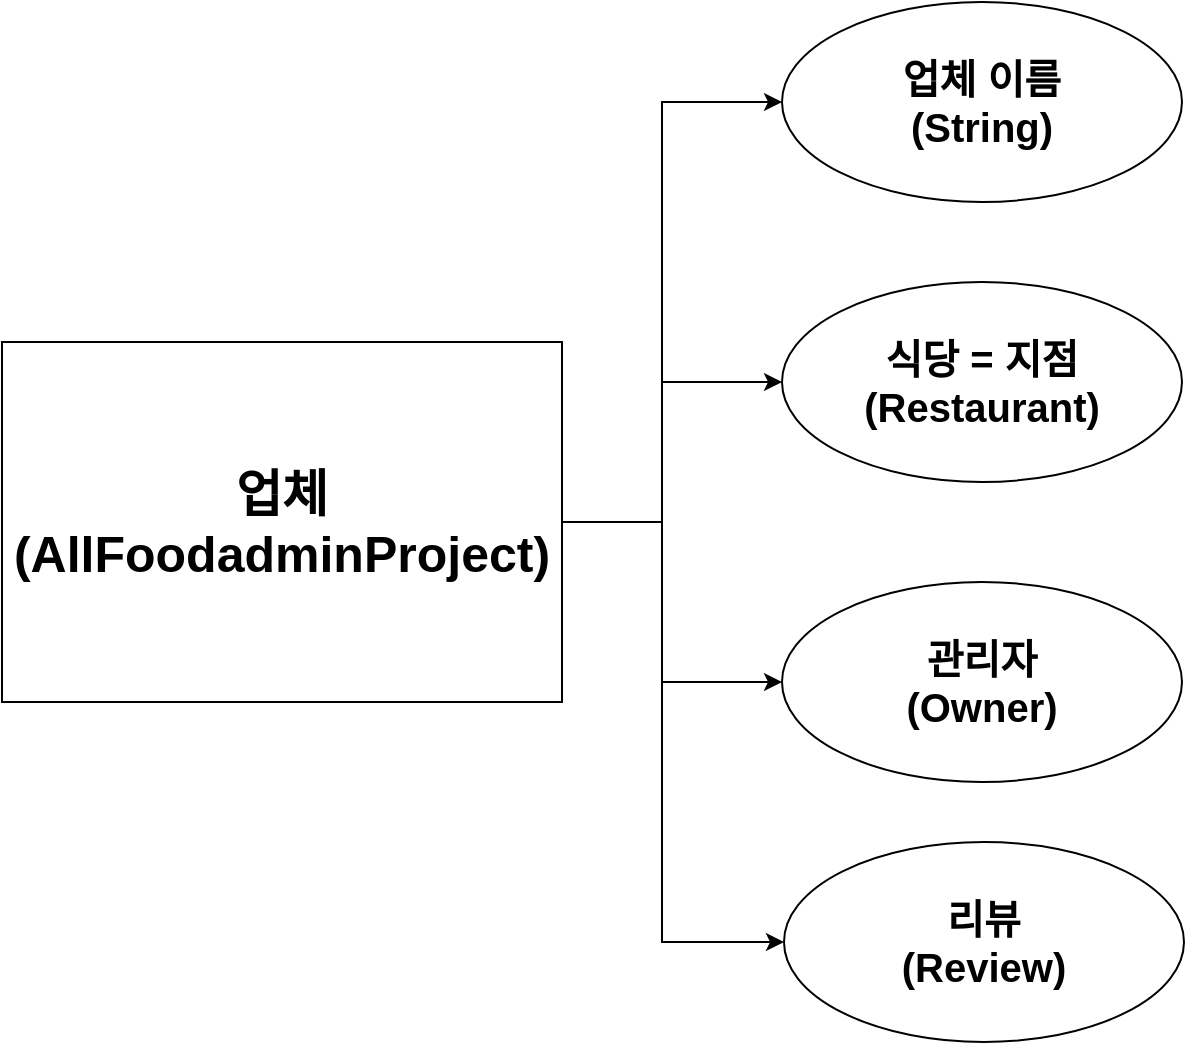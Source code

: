 <mxfile version="14.9.2" type="github">
  <diagram id="IPwbatT1BVXsD7soHIid" name="Page-1">
    <mxGraphModel dx="785" dy="683" grid="1" gridSize="10" guides="1" tooltips="1" connect="1" arrows="1" fold="1" page="1" pageScale="1" pageWidth="827" pageHeight="1169" math="0" shadow="0">
      <root>
        <mxCell id="0" />
        <mxCell id="1" parent="0" />
        <mxCell id="ki_Qq6n7sDI-YIgVJBH6-42" style="edgeStyle=orthogonalEdgeStyle;rounded=0;orthogonalLoop=1;jettySize=auto;html=1;fontSize=25;" edge="1" parent="1" source="ki_Qq6n7sDI-YIgVJBH6-1" target="ki_Qq6n7sDI-YIgVJBH6-22">
          <mxGeometry relative="1" as="geometry">
            <Array as="points">
              <mxPoint x="340" y="360" />
              <mxPoint x="340" y="290" />
            </Array>
          </mxGeometry>
        </mxCell>
        <mxCell id="ki_Qq6n7sDI-YIgVJBH6-44" style="edgeStyle=orthogonalEdgeStyle;rounded=0;orthogonalLoop=1;jettySize=auto;html=1;fontSize=25;entryX=0;entryY=0.5;entryDx=0;entryDy=0;" edge="1" parent="1" source="ki_Qq6n7sDI-YIgVJBH6-1" target="ki_Qq6n7sDI-YIgVJBH6-26">
          <mxGeometry relative="1" as="geometry">
            <mxPoint x="360" y="240" as="targetPoint" />
            <Array as="points">
              <mxPoint x="340" y="360" />
              <mxPoint x="340" y="150" />
            </Array>
          </mxGeometry>
        </mxCell>
        <mxCell id="ki_Qq6n7sDI-YIgVJBH6-45" style="edgeStyle=orthogonalEdgeStyle;rounded=0;orthogonalLoop=1;jettySize=auto;html=1;fontSize=25;entryX=0;entryY=0.5;entryDx=0;entryDy=0;" edge="1" parent="1" source="ki_Qq6n7sDI-YIgVJBH6-1" target="ki_Qq6n7sDI-YIgVJBH6-28">
          <mxGeometry relative="1" as="geometry">
            <mxPoint x="370" y="580" as="targetPoint" />
            <Array as="points">
              <mxPoint x="340" y="360" />
              <mxPoint x="340" y="570" />
            </Array>
          </mxGeometry>
        </mxCell>
        <mxCell id="ki_Qq6n7sDI-YIgVJBH6-46" style="edgeStyle=orthogonalEdgeStyle;rounded=0;orthogonalLoop=1;jettySize=auto;html=1;fontSize=25;" edge="1" parent="1" source="ki_Qq6n7sDI-YIgVJBH6-1" target="ki_Qq6n7sDI-YIgVJBH6-27">
          <mxGeometry relative="1" as="geometry">
            <Array as="points">
              <mxPoint x="340" y="360" />
              <mxPoint x="340" y="440" />
            </Array>
          </mxGeometry>
        </mxCell>
        <mxCell id="ki_Qq6n7sDI-YIgVJBH6-1" value="업체&lt;br&gt;(AllFoodadminProject)&lt;br style=&quot;font-size: 25px&quot;&gt;" style="rounded=0;whiteSpace=wrap;html=1;fontSize=25;fontStyle=1" vertex="1" parent="1">
          <mxGeometry x="10" y="270" width="280" height="180" as="geometry" />
        </mxCell>
        <mxCell id="ki_Qq6n7sDI-YIgVJBH6-22" value="&lt;span&gt;식당 = 지점&lt;/span&gt;&lt;br&gt;&lt;span&gt;(Restaurant)&lt;/span&gt;" style="ellipse;whiteSpace=wrap;html=1;rounded=0;fontSize=20;fontStyle=1;" vertex="1" parent="1">
          <mxGeometry x="400" y="240" width="200" height="100" as="geometry" />
        </mxCell>
        <mxCell id="ki_Qq6n7sDI-YIgVJBH6-26" value="업체 이름&lt;br&gt;(String)" style="ellipse;whiteSpace=wrap;html=1;rounded=0;fontSize=20;fontStyle=1;" vertex="1" parent="1">
          <mxGeometry x="400" y="100" width="200" height="100" as="geometry" />
        </mxCell>
        <mxCell id="ki_Qq6n7sDI-YIgVJBH6-27" value="&lt;span&gt;관리자&lt;/span&gt;&lt;br&gt;&lt;span&gt;(Owner)&lt;/span&gt;" style="ellipse;whiteSpace=wrap;html=1;rounded=0;fontSize=20;fontStyle=1;" vertex="1" parent="1">
          <mxGeometry x="400" y="390" width="200" height="100" as="geometry" />
        </mxCell>
        <mxCell id="ki_Qq6n7sDI-YIgVJBH6-28" value="리뷰&lt;br&gt;(Review)" style="ellipse;whiteSpace=wrap;html=1;rounded=0;fontSize=20;fontStyle=1;" vertex="1" parent="1">
          <mxGeometry x="401" y="520" width="200" height="100" as="geometry" />
        </mxCell>
      </root>
    </mxGraphModel>
  </diagram>
</mxfile>

